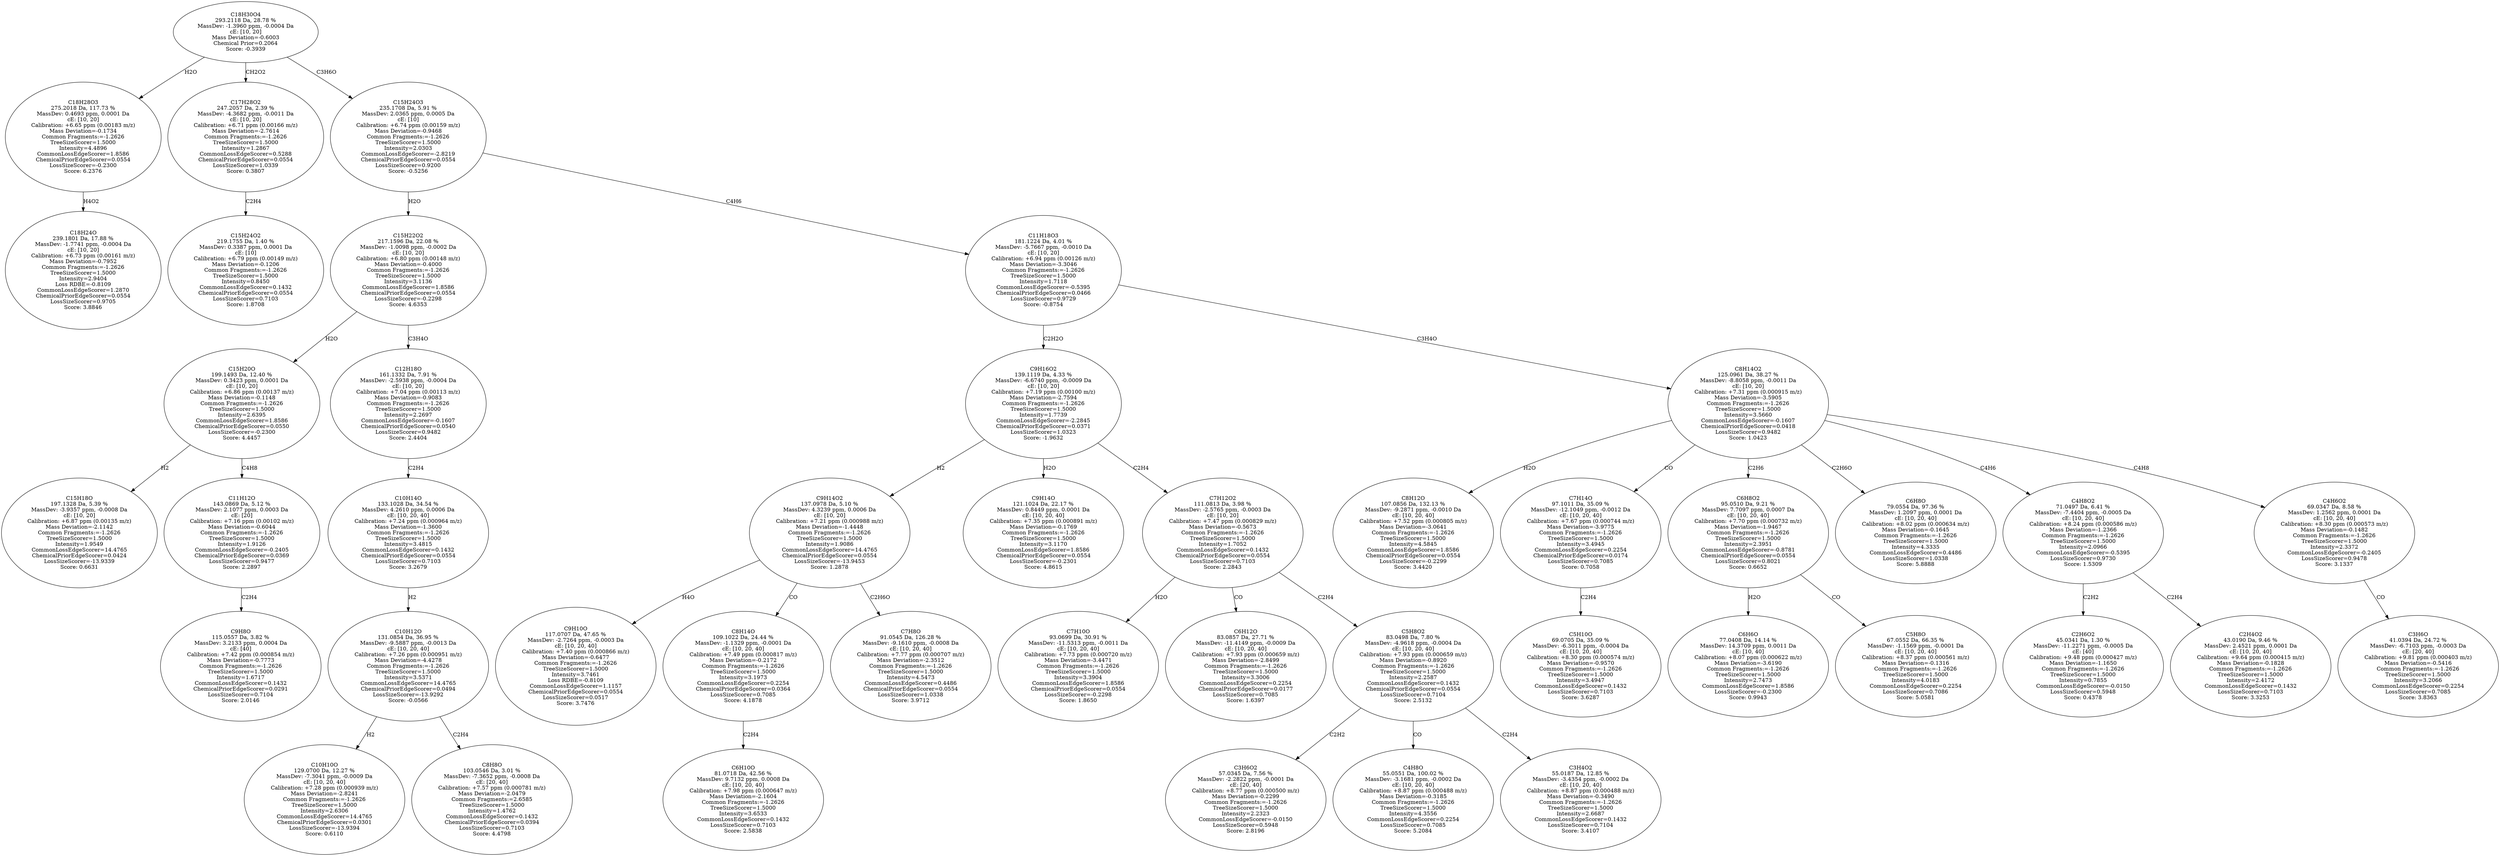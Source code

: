 strict digraph {
v1 [label="C18H24O\n239.1801 Da, 17.88 %\nMassDev: -1.7741 ppm, -0.0004 Da\ncE: [10, 20]\nCalibration: +6.73 ppm (0.00161 m/z)\nMass Deviation=-0.7952\nCommon Fragments:=-1.2626\nTreeSizeScorer=1.5000\nIntensity=2.9404\nLoss RDBE=-0.8109\nCommonLossEdgeScorer=1.2870\nChemicalPriorEdgeScorer=0.0554\nLossSizeScorer=0.9705\nScore: 3.8846"];
v2 [label="C18H28O3\n275.2018 Da, 117.73 %\nMassDev: 0.4693 ppm, 0.0001 Da\ncE: [10, 20]\nCalibration: +6.65 ppm (0.00183 m/z)\nMass Deviation=-0.1734\nCommon Fragments:=-1.2626\nTreeSizeScorer=1.5000\nIntensity=4.4896\nCommonLossEdgeScorer=1.8586\nChemicalPriorEdgeScorer=0.0554\nLossSizeScorer=-0.2300\nScore: 6.2376"];
v3 [label="C15H24O2\n219.1755 Da, 1.40 %\nMassDev: 0.3387 ppm, 0.0001 Da\ncE: [10]\nCalibration: +6.79 ppm (0.00149 m/z)\nMass Deviation=-0.1206\nCommon Fragments:=-1.2626\nTreeSizeScorer=1.5000\nIntensity=0.8450\nCommonLossEdgeScorer=0.1432\nChemicalPriorEdgeScorer=0.0554\nLossSizeScorer=0.7103\nScore: 1.8708"];
v4 [label="C17H28O2\n247.2057 Da, 2.39 %\nMassDev: -4.3682 ppm, -0.0011 Da\ncE: [10, 20]\nCalibration: +6.71 ppm (0.00166 m/z)\nMass Deviation=-2.7614\nCommon Fragments:=-1.2626\nTreeSizeScorer=1.5000\nIntensity=1.2867\nCommonLossEdgeScorer=0.5288\nChemicalPriorEdgeScorer=0.0554\nLossSizeScorer=1.0339\nScore: 0.3807"];
v5 [label="C15H18O\n197.1328 Da, 5.39 %\nMassDev: -3.9357 ppm, -0.0008 Da\ncE: [10, 20]\nCalibration: +6.87 ppm (0.00135 m/z)\nMass Deviation=-2.1142\nCommon Fragments:=-1.2626\nTreeSizeScorer=1.5000\nIntensity=1.9549\nCommonLossEdgeScorer=14.4765\nChemicalPriorEdgeScorer=0.0424\nLossSizeScorer=-13.9339\nScore: 0.6631"];
v6 [label="C9H8O\n115.0557 Da, 3.82 %\nMassDev: 3.2133 ppm, 0.0004 Da\ncE: [40]\nCalibration: +7.42 ppm (0.000854 m/z)\nMass Deviation=-0.7773\nCommon Fragments:=-1.2626\nTreeSizeScorer=1.5000\nIntensity=1.6717\nCommonLossEdgeScorer=0.1432\nChemicalPriorEdgeScorer=0.0291\nLossSizeScorer=0.7104\nScore: 2.0146"];
v7 [label="C11H12O\n143.0869 Da, 5.12 %\nMassDev: 2.1077 ppm, 0.0003 Da\ncE: [20]\nCalibration: +7.16 ppm (0.00102 m/z)\nMass Deviation=-0.6044\nCommon Fragments:=-1.2626\nTreeSizeScorer=1.5000\nIntensity=1.9126\nCommonLossEdgeScorer=-0.2405\nChemicalPriorEdgeScorer=0.0369\nLossSizeScorer=0.9477\nScore: 2.2897"];
v8 [label="C15H20O\n199.1493 Da, 12.40 %\nMassDev: 0.3423 ppm, 0.0001 Da\ncE: [10, 20]\nCalibration: +6.86 ppm (0.00137 m/z)\nMass Deviation=-0.1148\nCommon Fragments:=-1.2626\nTreeSizeScorer=1.5000\nIntensity=2.6395\nCommonLossEdgeScorer=1.8586\nChemicalPriorEdgeScorer=0.0550\nLossSizeScorer=-0.2300\nScore: 4.4457"];
v9 [label="C10H10O\n129.0700 Da, 12.27 %\nMassDev: -7.3041 ppm, -0.0009 Da\ncE: [10, 20, 40]\nCalibration: +7.28 ppm (0.000939 m/z)\nMass Deviation=-2.8241\nCommon Fragments:=-1.2626\nTreeSizeScorer=1.5000\nIntensity=2.6306\nCommonLossEdgeScorer=14.4765\nChemicalPriorEdgeScorer=0.0301\nLossSizeScorer=-13.9394\nScore: 0.6110"];
v10 [label="C8H8O\n103.0546 Da, 3.01 %\nMassDev: -7.3652 ppm, -0.0008 Da\ncE: [20, 40]\nCalibration: +7.57 ppm (0.000781 m/z)\nMass Deviation=-2.0479\nCommon Fragments:=2.6585\nTreeSizeScorer=1.5000\nIntensity=1.4762\nCommonLossEdgeScorer=0.1432\nChemicalPriorEdgeScorer=0.0394\nLossSizeScorer=0.7103\nScore: 4.4798"];
v11 [label="C10H12O\n131.0854 Da, 36.95 %\nMassDev: -9.5887 ppm, -0.0013 Da\ncE: [10, 20, 40]\nCalibration: +7.26 ppm (0.000951 m/z)\nMass Deviation=-4.4278\nCommon Fragments:=-1.2626\nTreeSizeScorer=1.5000\nIntensity=3.5371\nCommonLossEdgeScorer=14.4765\nChemicalPriorEdgeScorer=0.0494\nLossSizeScorer=-13.9292\nScore: -0.0566"];
v12 [label="C10H14O\n133.1028 Da, 34.54 %\nMassDev: 4.2610 ppm, 0.0006 Da\ncE: [10, 20, 40]\nCalibration: +7.24 ppm (0.000964 m/z)\nMass Deviation=-1.3600\nCommon Fragments:=-1.2626\nTreeSizeScorer=1.5000\nIntensity=3.4815\nCommonLossEdgeScorer=0.1432\nChemicalPriorEdgeScorer=0.0554\nLossSizeScorer=0.7103\nScore: 3.2679"];
v13 [label="C12H18O\n161.1332 Da, 7.91 %\nMassDev: -2.5938 ppm, -0.0004 Da\ncE: [10, 20]\nCalibration: +7.04 ppm (0.00113 m/z)\nMass Deviation=-0.9083\nCommon Fragments:=-1.2626\nTreeSizeScorer=1.5000\nIntensity=2.2697\nCommonLossEdgeScorer=-0.1607\nChemicalPriorEdgeScorer=0.0540\nLossSizeScorer=0.9482\nScore: 2.4404"];
v14 [label="C15H22O2\n217.1596 Da, 22.08 %\nMassDev: -1.0098 ppm, -0.0002 Da\ncE: [10, 20]\nCalibration: +6.80 ppm (0.00148 m/z)\nMass Deviation=-0.4000\nCommon Fragments:=-1.2626\nTreeSizeScorer=1.5000\nIntensity=3.1136\nCommonLossEdgeScorer=1.8586\nChemicalPriorEdgeScorer=0.0554\nLossSizeScorer=-0.2298\nScore: 4.6353"];
v15 [label="C9H10O\n117.0707 Da, 47.65 %\nMassDev: -2.7264 ppm, -0.0003 Da\ncE: [10, 20, 40]\nCalibration: +7.40 ppm (0.000866 m/z)\nMass Deviation=-0.6477\nCommon Fragments:=-1.2626\nTreeSizeScorer=1.5000\nIntensity=3.7461\nLoss RDBE=-0.8109\nCommonLossEdgeScorer=1.1157\nChemicalPriorEdgeScorer=0.0554\nLossSizeScorer=0.0517\nScore: 3.7476"];
v16 [label="C6H10O\n81.0718 Da, 42.56 %\nMassDev: 9.7132 ppm, 0.0008 Da\ncE: [10, 20, 40]\nCalibration: +7.98 ppm (0.000647 m/z)\nMass Deviation=-2.1604\nCommon Fragments:=-1.2626\nTreeSizeScorer=1.5000\nIntensity=3.6533\nCommonLossEdgeScorer=0.1432\nLossSizeScorer=0.7103\nScore: 2.5838"];
v17 [label="C8H14O\n109.1022 Da, 24.44 %\nMassDev: -1.1329 ppm, -0.0001 Da\ncE: [10, 20, 40]\nCalibration: +7.49 ppm (0.000817 m/z)\nMass Deviation=-0.2172\nCommon Fragments:=-1.2626\nTreeSizeScorer=1.5000\nIntensity=3.1973\nCommonLossEdgeScorer=0.2254\nChemicalPriorEdgeScorer=0.0364\nLossSizeScorer=0.7085\nScore: 4.1878"];
v18 [label="C7H8O\n91.0545 Da, 126.28 %\nMassDev: -9.1610 ppm, -0.0008 Da\ncE: [10, 20, 40]\nCalibration: +7.77 ppm (0.000707 m/z)\nMass Deviation=-2.3512\nCommon Fragments:=-1.2626\nTreeSizeScorer=1.5000\nIntensity=4.5473\nCommonLossEdgeScorer=0.4486\nChemicalPriorEdgeScorer=0.0554\nLossSizeScorer=1.0338\nScore: 3.9712"];
v19 [label="C9H14O2\n137.0978 Da, 5.10 %\nMassDev: 4.3239 ppm, 0.0006 Da\ncE: [10, 20]\nCalibration: +7.21 ppm (0.000988 m/z)\nMass Deviation=-1.4448\nCommon Fragments:=-1.2626\nTreeSizeScorer=1.5000\nIntensity=1.9086\nCommonLossEdgeScorer=14.4765\nChemicalPriorEdgeScorer=0.0554\nLossSizeScorer=-13.9453\nScore: 1.2878"];
v20 [label="C9H14O\n121.1024 Da, 22.17 %\nMassDev: 0.8449 ppm, 0.0001 Da\ncE: [10, 20, 40]\nCalibration: +7.35 ppm (0.000891 m/z)\nMass Deviation=-0.1769\nCommon Fragments:=-1.2626\nTreeSizeScorer=1.5000\nIntensity=3.1170\nCommonLossEdgeScorer=1.8586\nChemicalPriorEdgeScorer=0.0554\nLossSizeScorer=-0.2301\nScore: 4.8615"];
v21 [label="C7H10O\n93.0699 Da, 30.91 %\nMassDev: -11.5313 ppm, -0.0011 Da\ncE: [10, 20, 40]\nCalibration: +7.73 ppm (0.000720 m/z)\nMass Deviation=-3.4471\nCommon Fragments:=-1.2626\nTreeSizeScorer=1.5000\nIntensity=3.3904\nCommonLossEdgeScorer=1.8586\nChemicalPriorEdgeScorer=0.0554\nLossSizeScorer=-0.2298\nScore: 1.8650"];
v22 [label="C6H12O\n83.0857 Da, 27.71 %\nMassDev: -11.4149 ppm, -0.0009 Da\ncE: [10, 20, 40]\nCalibration: +7.93 ppm (0.000659 m/z)\nMass Deviation=-2.8499\nCommon Fragments:=-1.2626\nTreeSizeScorer=1.5000\nIntensity=3.3006\nCommonLossEdgeScorer=0.2254\nChemicalPriorEdgeScorer=0.0177\nLossSizeScorer=0.7085\nScore: 1.6397"];
v23 [label="C3H6O2\n57.0345 Da, 7.56 %\nMassDev: -2.2822 ppm, -0.0001 Da\ncE: [20, 40]\nCalibration: +8.77 ppm (0.000500 m/z)\nMass Deviation=-0.2299\nCommon Fragments:=-1.2626\nTreeSizeScorer=1.5000\nIntensity=2.2323\nCommonLossEdgeScorer=-0.0150\nLossSizeScorer=0.5948\nScore: 2.8196"];
v24 [label="C4H8O\n55.0551 Da, 100.02 %\nMassDev: -3.1681 ppm, -0.0002 Da\ncE: [10, 20, 40]\nCalibration: +8.87 ppm (0.000488 m/z)\nMass Deviation=-0.3185\nCommon Fragments:=-1.2626\nTreeSizeScorer=1.5000\nIntensity=4.3556\nCommonLossEdgeScorer=0.2254\nLossSizeScorer=0.7085\nScore: 5.2084"];
v25 [label="C3H4O2\n55.0187 Da, 12.85 %\nMassDev: -3.4354 ppm, -0.0002 Da\ncE: [10, 20, 40]\nCalibration: +8.87 ppm (0.000488 m/z)\nMass Deviation=-0.3490\nCommon Fragments:=-1.2626\nTreeSizeScorer=1.5000\nIntensity=2.6687\nCommonLossEdgeScorer=0.1432\nLossSizeScorer=0.7104\nScore: 3.4107"];
v26 [label="C5H8O2\n83.0498 Da, 7.80 %\nMassDev: -4.9618 ppm, -0.0004 Da\ncE: [10, 20, 40]\nCalibration: +7.93 ppm (0.000659 m/z)\nMass Deviation=-0.8920\nCommon Fragments:=-1.2626\nTreeSizeScorer=1.5000\nIntensity=2.2587\nCommonLossEdgeScorer=0.1432\nChemicalPriorEdgeScorer=0.0554\nLossSizeScorer=0.7104\nScore: 2.5132"];
v27 [label="C7H12O2\n111.0813 Da, 3.98 %\nMassDev: -2.5765 ppm, -0.0003 Da\ncE: [10, 20]\nCalibration: +7.47 ppm (0.000829 m/z)\nMass Deviation=-0.5673\nCommon Fragments:=-1.2626\nTreeSizeScorer=1.5000\nIntensity=1.7052\nCommonLossEdgeScorer=0.1432\nChemicalPriorEdgeScorer=0.0554\nLossSizeScorer=0.7103\nScore: 2.2843"];
v28 [label="C9H16O2\n139.1119 Da, 4.33 %\nMassDev: -6.6740 ppm, -0.0009 Da\ncE: [10, 20]\nCalibration: +7.19 ppm (0.00100 m/z)\nMass Deviation=-2.7594\nCommon Fragments:=-1.2626\nTreeSizeScorer=1.5000\nIntensity=1.7739\nCommonLossEdgeScorer=-2.2845\nChemicalPriorEdgeScorer=0.0371\nLossSizeScorer=1.0323\nScore: -1.9632"];
v29 [label="C8H12O\n107.0856 Da, 132.13 %\nMassDev: -9.2871 ppm, -0.0010 Da\ncE: [10, 20, 40]\nCalibration: +7.52 ppm (0.000805 m/z)\nMass Deviation=-3.0641\nCommon Fragments:=-1.2626\nTreeSizeScorer=1.5000\nIntensity=4.5845\nCommonLossEdgeScorer=1.8586\nChemicalPriorEdgeScorer=0.0554\nLossSizeScorer=-0.2299\nScore: 3.4420"];
v30 [label="C5H10O\n69.0705 Da, 35.09 %\nMassDev: -6.3011 ppm, -0.0004 Da\ncE: [10, 20, 40]\nCalibration: +8.30 ppm (0.000574 m/z)\nMass Deviation=-0.9570\nCommon Fragments:=-1.2626\nTreeSizeScorer=1.5000\nIntensity=3.4947\nCommonLossEdgeScorer=0.1432\nLossSizeScorer=0.7103\nScore: 3.6287"];
v31 [label="C7H14O\n97.1011 Da, 35.09 %\nMassDev: -12.1049 ppm, -0.0012 Da\ncE: [10, 20, 40]\nCalibration: +7.67 ppm (0.000744 m/z)\nMass Deviation=-3.9775\nCommon Fragments:=-1.2626\nTreeSizeScorer=1.5000\nIntensity=3.4945\nCommonLossEdgeScorer=0.2254\nChemicalPriorEdgeScorer=0.0174\nLossSizeScorer=0.7085\nScore: 0.7058"];
v32 [label="C6H6O\n77.0408 Da, 14.14 %\nMassDev: 14.3709 ppm, 0.0011 Da\ncE: [10, 40]\nCalibration: +8.07 ppm (0.000622 m/z)\nMass Deviation=-3.6190\nCommon Fragments:=-1.2626\nTreeSizeScorer=1.5000\nIntensity=2.7473\nCommonLossEdgeScorer=1.8586\nLossSizeScorer=-0.2300\nScore: 0.9943"];
v33 [label="C5H8O\n67.0552 Da, 66.35 %\nMassDev: -1.1569 ppm, -0.0001 Da\ncE: [10, 20, 40]\nCalibration: +8.37 ppm (0.000561 m/z)\nMass Deviation=-0.1316\nCommon Fragments:=-1.2626\nTreeSizeScorer=1.5000\nIntensity=4.0183\nCommonLossEdgeScorer=0.2254\nLossSizeScorer=0.7086\nScore: 5.0581"];
v34 [label="C6H8O2\n95.0510 Da, 9.21 %\nMassDev: 7.7097 ppm, 0.0007 Da\ncE: [10, 20, 40]\nCalibration: +7.70 ppm (0.000732 m/z)\nMass Deviation=-1.9467\nCommon Fragments:=-1.2626\nTreeSizeScorer=1.5000\nIntensity=2.3951\nCommonLossEdgeScorer=-0.8781\nChemicalPriorEdgeScorer=0.0554\nLossSizeScorer=0.8021\nScore: 0.6652"];
v35 [label="C6H8O\n79.0554 Da, 97.36 %\nMassDev: 1.2097 ppm, 0.0001 Da\ncE: [10, 20, 40]\nCalibration: +8.02 ppm (0.000634 m/z)\nMass Deviation=-0.1645\nCommon Fragments:=-1.2626\nTreeSizeScorer=1.5000\nIntensity=4.3335\nCommonLossEdgeScorer=0.4486\nLossSizeScorer=1.0338\nScore: 5.8888"];
v36 [label="C2H6O2\n45.0341 Da, 1.30 %\nMassDev: -11.2271 ppm, -0.0005 Da\ncE: [40]\nCalibration: +9.48 ppm (0.000427 m/z)\nMass Deviation=-1.1650\nCommon Fragments:=-1.2626\nTreeSizeScorer=1.5000\nIntensity=0.7855\nCommonLossEdgeScorer=-0.0150\nLossSizeScorer=0.5948\nScore: 0.4378"];
v37 [label="C2H4O2\n43.0190 Da, 9.46 %\nMassDev: 2.4521 ppm, 0.0001 Da\ncE: [10, 20, 40]\nCalibration: +9.64 ppm (0.000415 m/z)\nMass Deviation=-0.1828\nCommon Fragments:=-1.2626\nTreeSizeScorer=1.5000\nIntensity=2.4172\nCommonLossEdgeScorer=0.1432\nLossSizeScorer=0.7103\nScore: 3.3253"];
v38 [label="C4H8O2\n71.0497 Da, 6.41 %\nMassDev: -7.4404 ppm, -0.0005 Da\ncE: [10, 20, 40]\nCalibration: +8.24 ppm (0.000586 m/z)\nMass Deviation=-1.2366\nCommon Fragments:=-1.2626\nTreeSizeScorer=1.5000\nIntensity=2.0966\nCommonLossEdgeScorer=-0.5395\nLossSizeScorer=0.9730\nScore: 1.5309"];
v39 [label="C3H6O\n41.0394 Da, 24.72 %\nMassDev: -6.7103 ppm, -0.0003 Da\ncE: [20, 40]\nCalibration: +9.81 ppm (0.000403 m/z)\nMass Deviation=-0.5416\nCommon Fragments:=-1.2626\nTreeSizeScorer=1.5000\nIntensity=3.2066\nCommonLossEdgeScorer=0.2254\nLossSizeScorer=0.7085\nScore: 3.8363"];
v40 [label="C4H6O2\n69.0347 Da, 8.58 %\nMassDev: 1.2562 ppm, 0.0001 Da\ncE: [10, 20, 40]\nCalibration: +8.30 ppm (0.000573 m/z)\nMass Deviation=-0.1482\nCommon Fragments:=-1.2626\nTreeSizeScorer=1.5000\nIntensity=2.3372\nCommonLossEdgeScorer=-0.2405\nLossSizeScorer=0.9478\nScore: 3.1337"];
v41 [label="C8H14O2\n125.0961 Da, 38.27 %\nMassDev: -8.8058 ppm, -0.0011 Da\ncE: [10, 20]\nCalibration: +7.31 ppm (0.000915 m/z)\nMass Deviation=-3.5905\nCommon Fragments:=-1.2626\nTreeSizeScorer=1.5000\nIntensity=3.5660\nCommonLossEdgeScorer=-0.1607\nChemicalPriorEdgeScorer=0.0418\nLossSizeScorer=0.9482\nScore: 1.0423"];
v42 [label="C11H18O3\n181.1224 Da, 4.01 %\nMassDev: -5.7667 ppm, -0.0010 Da\ncE: [10, 20]\nCalibration: +6.94 ppm (0.00126 m/z)\nMass Deviation=-3.3046\nCommon Fragments:=-1.2626\nTreeSizeScorer=1.5000\nIntensity=1.7118\nCommonLossEdgeScorer=-0.5395\nChemicalPriorEdgeScorer=0.0466\nLossSizeScorer=0.9729\nScore: -0.8754"];
v43 [label="C15H24O3\n235.1708 Da, 5.91 %\nMassDev: 2.0365 ppm, 0.0005 Da\ncE: [10]\nCalibration: +6.74 ppm (0.00159 m/z)\nMass Deviation=-0.9468\nCommon Fragments:=-1.2626\nTreeSizeScorer=1.5000\nIntensity=2.0303\nCommonLossEdgeScorer=-2.8219\nChemicalPriorEdgeScorer=0.0554\nLossSizeScorer=0.9200\nScore: -0.5256"];
v44 [label="C18H30O4\n293.2118 Da, 28.78 %\nMassDev: -1.3960 ppm, -0.0004 Da\ncE: [10, 20]\nMass Deviation=-0.6003\nChemical Prior=0.2064\nScore: -0.3939"];
v2 -> v1 [label="H4O2"];
v44 -> v2 [label="H2O"];
v4 -> v3 [label="C2H4"];
v44 -> v4 [label="CH2O2"];
v8 -> v5 [label="H2"];
v7 -> v6 [label="C2H4"];
v8 -> v7 [label="C4H8"];
v14 -> v8 [label="H2O"];
v11 -> v9 [label="H2"];
v11 -> v10 [label="C2H4"];
v12 -> v11 [label="H2"];
v13 -> v12 [label="C2H4"];
v14 -> v13 [label="C3H4O"];
v43 -> v14 [label="H2O"];
v19 -> v15 [label="H4O"];
v17 -> v16 [label="C2H4"];
v19 -> v17 [label="CO"];
v19 -> v18 [label="C2H6O"];
v28 -> v19 [label="H2"];
v28 -> v20 [label="H2O"];
v27 -> v21 [label="H2O"];
v27 -> v22 [label="CO"];
v26 -> v23 [label="C2H2"];
v26 -> v24 [label="CO"];
v26 -> v25 [label="C2H4"];
v27 -> v26 [label="C2H4"];
v28 -> v27 [label="C2H4"];
v42 -> v28 [label="C2H2O"];
v41 -> v29 [label="H2O"];
v31 -> v30 [label="C2H4"];
v41 -> v31 [label="CO"];
v34 -> v32 [label="H2O"];
v34 -> v33 [label="CO"];
v41 -> v34 [label="C2H6"];
v41 -> v35 [label="C2H6O"];
v38 -> v36 [label="C2H2"];
v38 -> v37 [label="C2H4"];
v41 -> v38 [label="C4H6"];
v40 -> v39 [label="CO"];
v41 -> v40 [label="C4H8"];
v42 -> v41 [label="C3H4O"];
v43 -> v42 [label="C4H6"];
v44 -> v43 [label="C3H6O"];
}